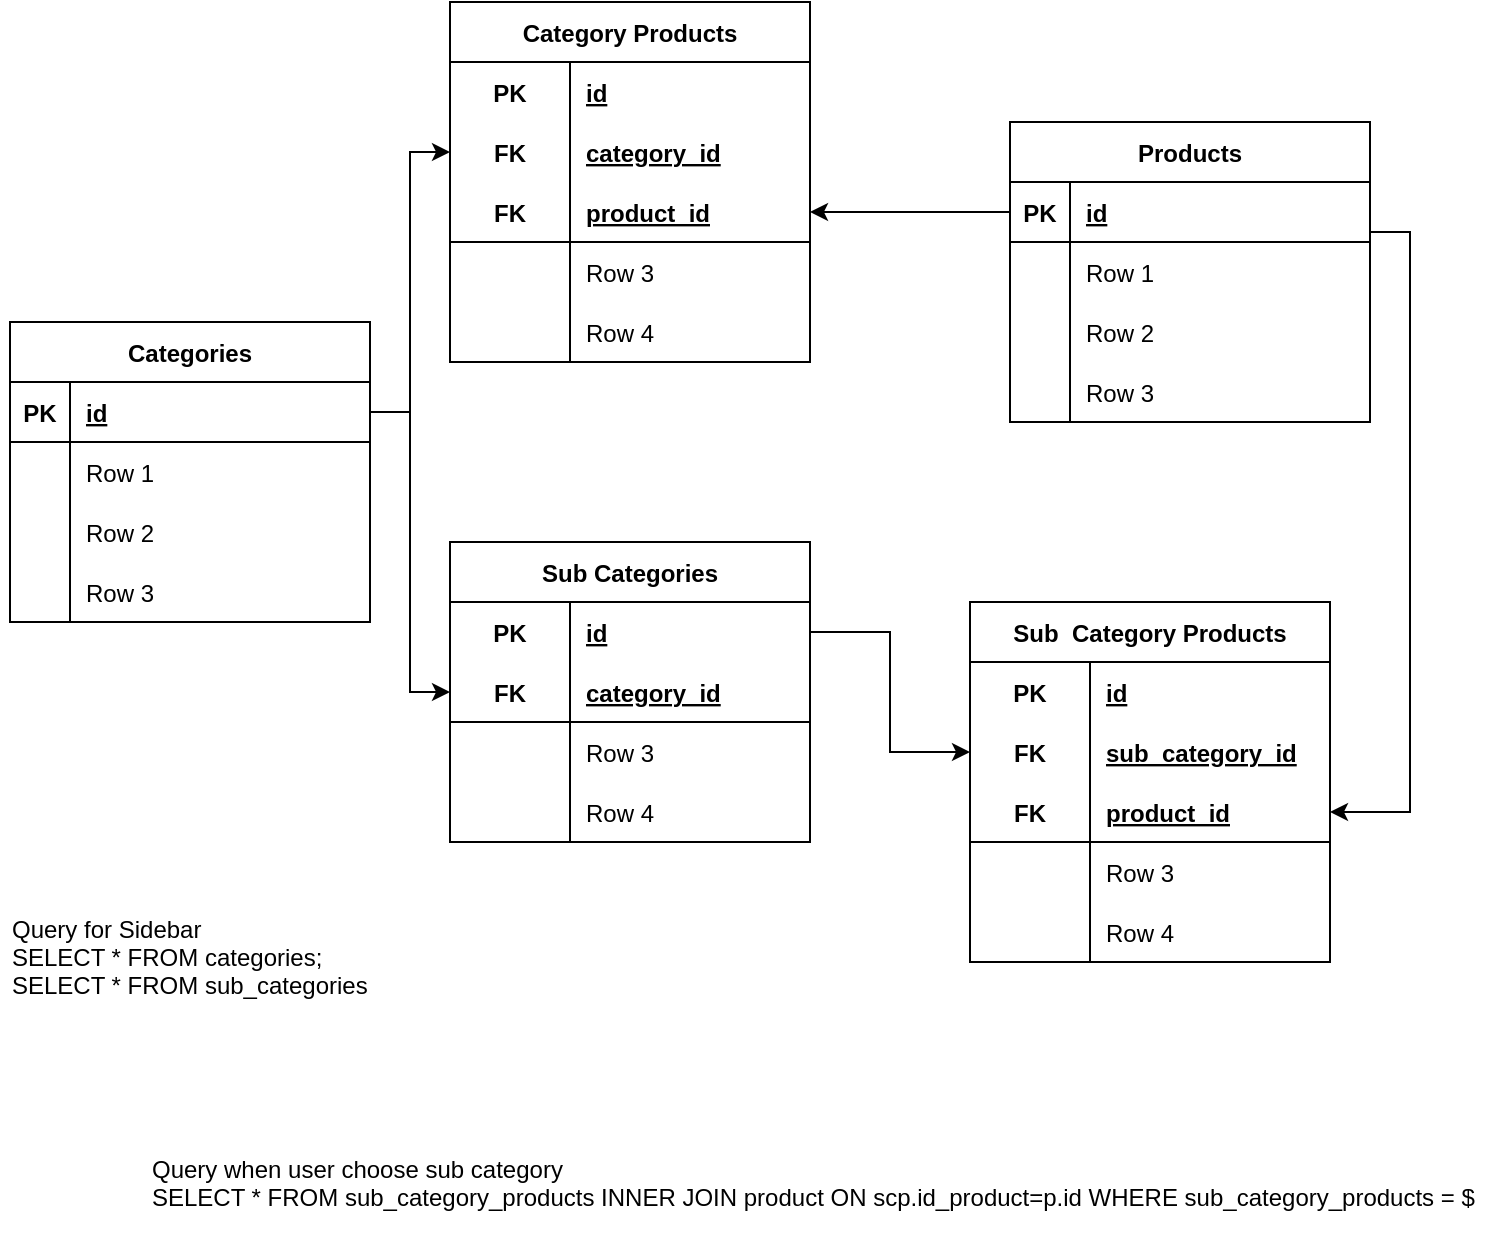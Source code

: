 <mxfile version="20.7.4" type="device"><diagram id="BdJibyrzbR2VFJq5c0Pj" name="Page-1"><mxGraphModel dx="1687" dy="1040" grid="1" gridSize="10" guides="1" tooltips="1" connect="1" arrows="1" fold="1" page="1" pageScale="1" pageWidth="850" pageHeight="1100" math="0" shadow="0"><root><mxCell id="0"/><mxCell id="1" parent="0"/><mxCell id="4BMxJDADyfIE_PiXZDLy-1" value="Categories" style="shape=table;startSize=30;container=1;collapsible=1;childLayout=tableLayout;fixedRows=1;rowLines=0;fontStyle=1;align=center;resizeLast=1;" vertex="1" parent="1"><mxGeometry x="53" y="300" width="180" height="150" as="geometry"/></mxCell><mxCell id="4BMxJDADyfIE_PiXZDLy-2" value="" style="shape=tableRow;horizontal=0;startSize=0;swimlaneHead=0;swimlaneBody=0;fillColor=none;collapsible=0;dropTarget=0;points=[[0,0.5],[1,0.5]];portConstraint=eastwest;top=0;left=0;right=0;bottom=1;" vertex="1" parent="4BMxJDADyfIE_PiXZDLy-1"><mxGeometry y="30" width="180" height="30" as="geometry"/></mxCell><mxCell id="4BMxJDADyfIE_PiXZDLy-3" value="PK" style="shape=partialRectangle;connectable=0;fillColor=none;top=0;left=0;bottom=0;right=0;fontStyle=1;overflow=hidden;" vertex="1" parent="4BMxJDADyfIE_PiXZDLy-2"><mxGeometry width="30" height="30" as="geometry"><mxRectangle width="30" height="30" as="alternateBounds"/></mxGeometry></mxCell><mxCell id="4BMxJDADyfIE_PiXZDLy-4" value="id" style="shape=partialRectangle;connectable=0;fillColor=none;top=0;left=0;bottom=0;right=0;align=left;spacingLeft=6;fontStyle=5;overflow=hidden;" vertex="1" parent="4BMxJDADyfIE_PiXZDLy-2"><mxGeometry x="30" width="150" height="30" as="geometry"><mxRectangle width="150" height="30" as="alternateBounds"/></mxGeometry></mxCell><mxCell id="4BMxJDADyfIE_PiXZDLy-5" value="" style="shape=tableRow;horizontal=0;startSize=0;swimlaneHead=0;swimlaneBody=0;fillColor=none;collapsible=0;dropTarget=0;points=[[0,0.5],[1,0.5]];portConstraint=eastwest;top=0;left=0;right=0;bottom=0;" vertex="1" parent="4BMxJDADyfIE_PiXZDLy-1"><mxGeometry y="60" width="180" height="30" as="geometry"/></mxCell><mxCell id="4BMxJDADyfIE_PiXZDLy-6" value="" style="shape=partialRectangle;connectable=0;fillColor=none;top=0;left=0;bottom=0;right=0;editable=1;overflow=hidden;" vertex="1" parent="4BMxJDADyfIE_PiXZDLy-5"><mxGeometry width="30" height="30" as="geometry"><mxRectangle width="30" height="30" as="alternateBounds"/></mxGeometry></mxCell><mxCell id="4BMxJDADyfIE_PiXZDLy-7" value="Row 1" style="shape=partialRectangle;connectable=0;fillColor=none;top=0;left=0;bottom=0;right=0;align=left;spacingLeft=6;overflow=hidden;" vertex="1" parent="4BMxJDADyfIE_PiXZDLy-5"><mxGeometry x="30" width="150" height="30" as="geometry"><mxRectangle width="150" height="30" as="alternateBounds"/></mxGeometry></mxCell><mxCell id="4BMxJDADyfIE_PiXZDLy-8" value="" style="shape=tableRow;horizontal=0;startSize=0;swimlaneHead=0;swimlaneBody=0;fillColor=none;collapsible=0;dropTarget=0;points=[[0,0.5],[1,0.5]];portConstraint=eastwest;top=0;left=0;right=0;bottom=0;" vertex="1" parent="4BMxJDADyfIE_PiXZDLy-1"><mxGeometry y="90" width="180" height="30" as="geometry"/></mxCell><mxCell id="4BMxJDADyfIE_PiXZDLy-9" value="" style="shape=partialRectangle;connectable=0;fillColor=none;top=0;left=0;bottom=0;right=0;editable=1;overflow=hidden;" vertex="1" parent="4BMxJDADyfIE_PiXZDLy-8"><mxGeometry width="30" height="30" as="geometry"><mxRectangle width="30" height="30" as="alternateBounds"/></mxGeometry></mxCell><mxCell id="4BMxJDADyfIE_PiXZDLy-10" value="Row 2" style="shape=partialRectangle;connectable=0;fillColor=none;top=0;left=0;bottom=0;right=0;align=left;spacingLeft=6;overflow=hidden;" vertex="1" parent="4BMxJDADyfIE_PiXZDLy-8"><mxGeometry x="30" width="150" height="30" as="geometry"><mxRectangle width="150" height="30" as="alternateBounds"/></mxGeometry></mxCell><mxCell id="4BMxJDADyfIE_PiXZDLy-11" value="" style="shape=tableRow;horizontal=0;startSize=0;swimlaneHead=0;swimlaneBody=0;fillColor=none;collapsible=0;dropTarget=0;points=[[0,0.5],[1,0.5]];portConstraint=eastwest;top=0;left=0;right=0;bottom=0;" vertex="1" parent="4BMxJDADyfIE_PiXZDLy-1"><mxGeometry y="120" width="180" height="30" as="geometry"/></mxCell><mxCell id="4BMxJDADyfIE_PiXZDLy-12" value="" style="shape=partialRectangle;connectable=0;fillColor=none;top=0;left=0;bottom=0;right=0;editable=1;overflow=hidden;" vertex="1" parent="4BMxJDADyfIE_PiXZDLy-11"><mxGeometry width="30" height="30" as="geometry"><mxRectangle width="30" height="30" as="alternateBounds"/></mxGeometry></mxCell><mxCell id="4BMxJDADyfIE_PiXZDLy-13" value="Row 3" style="shape=partialRectangle;connectable=0;fillColor=none;top=0;left=0;bottom=0;right=0;align=left;spacingLeft=6;overflow=hidden;" vertex="1" parent="4BMxJDADyfIE_PiXZDLy-11"><mxGeometry x="30" width="150" height="30" as="geometry"><mxRectangle width="150" height="30" as="alternateBounds"/></mxGeometry></mxCell><mxCell id="4BMxJDADyfIE_PiXZDLy-14" value="Sub Categories" style="shape=table;startSize=30;container=1;collapsible=1;childLayout=tableLayout;fixedRows=1;rowLines=0;fontStyle=1;align=center;resizeLast=1;" vertex="1" parent="1"><mxGeometry x="273" y="410" width="180" height="150" as="geometry"/></mxCell><mxCell id="4BMxJDADyfIE_PiXZDLy-15" value="" style="shape=tableRow;horizontal=0;startSize=0;swimlaneHead=0;swimlaneBody=0;fillColor=none;collapsible=0;dropTarget=0;points=[[0,0.5],[1,0.5]];portConstraint=eastwest;top=0;left=0;right=0;bottom=0;" vertex="1" parent="4BMxJDADyfIE_PiXZDLy-14"><mxGeometry y="30" width="180" height="30" as="geometry"/></mxCell><mxCell id="4BMxJDADyfIE_PiXZDLy-16" value="PK" style="shape=partialRectangle;connectable=0;fillColor=none;top=0;left=0;bottom=0;right=0;fontStyle=1;overflow=hidden;" vertex="1" parent="4BMxJDADyfIE_PiXZDLy-15"><mxGeometry width="60" height="30" as="geometry"><mxRectangle width="60" height="30" as="alternateBounds"/></mxGeometry></mxCell><mxCell id="4BMxJDADyfIE_PiXZDLy-17" value="id" style="shape=partialRectangle;connectable=0;fillColor=none;top=0;left=0;bottom=0;right=0;align=left;spacingLeft=6;fontStyle=5;overflow=hidden;" vertex="1" parent="4BMxJDADyfIE_PiXZDLy-15"><mxGeometry x="60" width="120" height="30" as="geometry"><mxRectangle width="120" height="30" as="alternateBounds"/></mxGeometry></mxCell><mxCell id="4BMxJDADyfIE_PiXZDLy-18" value="" style="shape=tableRow;horizontal=0;startSize=0;swimlaneHead=0;swimlaneBody=0;fillColor=none;collapsible=0;dropTarget=0;points=[[0,0.5],[1,0.5]];portConstraint=eastwest;top=0;left=0;right=0;bottom=1;" vertex="1" parent="4BMxJDADyfIE_PiXZDLy-14"><mxGeometry y="60" width="180" height="30" as="geometry"/></mxCell><mxCell id="4BMxJDADyfIE_PiXZDLy-19" value="FK" style="shape=partialRectangle;connectable=0;fillColor=none;top=0;left=0;bottom=0;right=0;fontStyle=1;overflow=hidden;" vertex="1" parent="4BMxJDADyfIE_PiXZDLy-18"><mxGeometry width="60" height="30" as="geometry"><mxRectangle width="60" height="30" as="alternateBounds"/></mxGeometry></mxCell><mxCell id="4BMxJDADyfIE_PiXZDLy-20" value="category_id" style="shape=partialRectangle;connectable=0;fillColor=none;top=0;left=0;bottom=0;right=0;align=left;spacingLeft=6;fontStyle=5;overflow=hidden;" vertex="1" parent="4BMxJDADyfIE_PiXZDLy-18"><mxGeometry x="60" width="120" height="30" as="geometry"><mxRectangle width="120" height="30" as="alternateBounds"/></mxGeometry></mxCell><mxCell id="4BMxJDADyfIE_PiXZDLy-21" value="" style="shape=tableRow;horizontal=0;startSize=0;swimlaneHead=0;swimlaneBody=0;fillColor=none;collapsible=0;dropTarget=0;points=[[0,0.5],[1,0.5]];portConstraint=eastwest;top=0;left=0;right=0;bottom=0;" vertex="1" parent="4BMxJDADyfIE_PiXZDLy-14"><mxGeometry y="90" width="180" height="30" as="geometry"/></mxCell><mxCell id="4BMxJDADyfIE_PiXZDLy-22" value="" style="shape=partialRectangle;connectable=0;fillColor=none;top=0;left=0;bottom=0;right=0;editable=1;overflow=hidden;" vertex="1" parent="4BMxJDADyfIE_PiXZDLy-21"><mxGeometry width="60" height="30" as="geometry"><mxRectangle width="60" height="30" as="alternateBounds"/></mxGeometry></mxCell><mxCell id="4BMxJDADyfIE_PiXZDLy-23" value="Row 3" style="shape=partialRectangle;connectable=0;fillColor=none;top=0;left=0;bottom=0;right=0;align=left;spacingLeft=6;overflow=hidden;" vertex="1" parent="4BMxJDADyfIE_PiXZDLy-21"><mxGeometry x="60" width="120" height="30" as="geometry"><mxRectangle width="120" height="30" as="alternateBounds"/></mxGeometry></mxCell><mxCell id="4BMxJDADyfIE_PiXZDLy-24" value="" style="shape=tableRow;horizontal=0;startSize=0;swimlaneHead=0;swimlaneBody=0;fillColor=none;collapsible=0;dropTarget=0;points=[[0,0.5],[1,0.5]];portConstraint=eastwest;top=0;left=0;right=0;bottom=0;" vertex="1" parent="4BMxJDADyfIE_PiXZDLy-14"><mxGeometry y="120" width="180" height="30" as="geometry"/></mxCell><mxCell id="4BMxJDADyfIE_PiXZDLy-25" value="" style="shape=partialRectangle;connectable=0;fillColor=none;top=0;left=0;bottom=0;right=0;editable=1;overflow=hidden;" vertex="1" parent="4BMxJDADyfIE_PiXZDLy-24"><mxGeometry width="60" height="30" as="geometry"><mxRectangle width="60" height="30" as="alternateBounds"/></mxGeometry></mxCell><mxCell id="4BMxJDADyfIE_PiXZDLy-26" value="Row 4" style="shape=partialRectangle;connectable=0;fillColor=none;top=0;left=0;bottom=0;right=0;align=left;spacingLeft=6;overflow=hidden;" vertex="1" parent="4BMxJDADyfIE_PiXZDLy-24"><mxGeometry x="60" width="120" height="30" as="geometry"><mxRectangle width="120" height="30" as="alternateBounds"/></mxGeometry></mxCell><mxCell id="4BMxJDADyfIE_PiXZDLy-27" style="edgeStyle=orthogonalEdgeStyle;rounded=0;orthogonalLoop=1;jettySize=auto;html=1;entryX=0;entryY=0.5;entryDx=0;entryDy=0;" edge="1" parent="1" source="4BMxJDADyfIE_PiXZDLy-2" target="4BMxJDADyfIE_PiXZDLy-18"><mxGeometry relative="1" as="geometry"/></mxCell><mxCell id="4BMxJDADyfIE_PiXZDLy-42" value="Category Products" style="shape=table;startSize=30;container=1;collapsible=1;childLayout=tableLayout;fixedRows=1;rowLines=0;fontStyle=1;align=center;resizeLast=1;" vertex="1" parent="1"><mxGeometry x="273" y="140" width="180" height="180" as="geometry"/></mxCell><mxCell id="4BMxJDADyfIE_PiXZDLy-43" value="" style="shape=tableRow;horizontal=0;startSize=0;swimlaneHead=0;swimlaneBody=0;fillColor=none;collapsible=0;dropTarget=0;points=[[0,0.5],[1,0.5]];portConstraint=eastwest;top=0;left=0;right=0;bottom=0;" vertex="1" parent="4BMxJDADyfIE_PiXZDLy-42"><mxGeometry y="30" width="180" height="30" as="geometry"/></mxCell><mxCell id="4BMxJDADyfIE_PiXZDLy-44" value="PK" style="shape=partialRectangle;connectable=0;fillColor=none;top=0;left=0;bottom=0;right=0;fontStyle=1;overflow=hidden;" vertex="1" parent="4BMxJDADyfIE_PiXZDLy-43"><mxGeometry width="60" height="30" as="geometry"><mxRectangle width="60" height="30" as="alternateBounds"/></mxGeometry></mxCell><mxCell id="4BMxJDADyfIE_PiXZDLy-45" value="id" style="shape=partialRectangle;connectable=0;fillColor=none;top=0;left=0;bottom=0;right=0;align=left;spacingLeft=6;fontStyle=5;overflow=hidden;" vertex="1" parent="4BMxJDADyfIE_PiXZDLy-43"><mxGeometry x="60" width="120" height="30" as="geometry"><mxRectangle width="120" height="30" as="alternateBounds"/></mxGeometry></mxCell><mxCell id="4BMxJDADyfIE_PiXZDLy-87" value="" style="shape=tableRow;horizontal=0;startSize=0;swimlaneHead=0;swimlaneBody=0;fillColor=none;collapsible=0;dropTarget=0;points=[[0,0.5],[1,0.5]];portConstraint=eastwest;top=0;left=0;right=0;bottom=0;" vertex="1" parent="4BMxJDADyfIE_PiXZDLy-42"><mxGeometry y="60" width="180" height="30" as="geometry"/></mxCell><mxCell id="4BMxJDADyfIE_PiXZDLy-88" value="FK" style="shape=partialRectangle;connectable=0;fillColor=none;top=0;left=0;bottom=0;right=0;fontStyle=1;overflow=hidden;" vertex="1" parent="4BMxJDADyfIE_PiXZDLy-87"><mxGeometry width="60" height="30" as="geometry"><mxRectangle width="60" height="30" as="alternateBounds"/></mxGeometry></mxCell><mxCell id="4BMxJDADyfIE_PiXZDLy-89" value="category_id" style="shape=partialRectangle;connectable=0;fillColor=none;top=0;left=0;bottom=0;right=0;align=left;spacingLeft=6;fontStyle=5;overflow=hidden;" vertex="1" parent="4BMxJDADyfIE_PiXZDLy-87"><mxGeometry x="60" width="120" height="30" as="geometry"><mxRectangle width="120" height="30" as="alternateBounds"/></mxGeometry></mxCell><mxCell id="4BMxJDADyfIE_PiXZDLy-46" value="" style="shape=tableRow;horizontal=0;startSize=0;swimlaneHead=0;swimlaneBody=0;fillColor=none;collapsible=0;dropTarget=0;points=[[0,0.5],[1,0.5]];portConstraint=eastwest;top=0;left=0;right=0;bottom=1;" vertex="1" parent="4BMxJDADyfIE_PiXZDLy-42"><mxGeometry y="90" width="180" height="30" as="geometry"/></mxCell><mxCell id="4BMxJDADyfIE_PiXZDLy-47" value="FK" style="shape=partialRectangle;connectable=0;fillColor=none;top=0;left=0;bottom=0;right=0;fontStyle=1;overflow=hidden;" vertex="1" parent="4BMxJDADyfIE_PiXZDLy-46"><mxGeometry width="60" height="30" as="geometry"><mxRectangle width="60" height="30" as="alternateBounds"/></mxGeometry></mxCell><mxCell id="4BMxJDADyfIE_PiXZDLy-48" value="product_id" style="shape=partialRectangle;connectable=0;fillColor=none;top=0;left=0;bottom=0;right=0;align=left;spacingLeft=6;fontStyle=5;overflow=hidden;" vertex="1" parent="4BMxJDADyfIE_PiXZDLy-46"><mxGeometry x="60" width="120" height="30" as="geometry"><mxRectangle width="120" height="30" as="alternateBounds"/></mxGeometry></mxCell><mxCell id="4BMxJDADyfIE_PiXZDLy-49" value="" style="shape=tableRow;horizontal=0;startSize=0;swimlaneHead=0;swimlaneBody=0;fillColor=none;collapsible=0;dropTarget=0;points=[[0,0.5],[1,0.5]];portConstraint=eastwest;top=0;left=0;right=0;bottom=0;" vertex="1" parent="4BMxJDADyfIE_PiXZDLy-42"><mxGeometry y="120" width="180" height="30" as="geometry"/></mxCell><mxCell id="4BMxJDADyfIE_PiXZDLy-50" value="" style="shape=partialRectangle;connectable=0;fillColor=none;top=0;left=0;bottom=0;right=0;editable=1;overflow=hidden;" vertex="1" parent="4BMxJDADyfIE_PiXZDLy-49"><mxGeometry width="60" height="30" as="geometry"><mxRectangle width="60" height="30" as="alternateBounds"/></mxGeometry></mxCell><mxCell id="4BMxJDADyfIE_PiXZDLy-51" value="Row 3" style="shape=partialRectangle;connectable=0;fillColor=none;top=0;left=0;bottom=0;right=0;align=left;spacingLeft=6;overflow=hidden;" vertex="1" parent="4BMxJDADyfIE_PiXZDLy-49"><mxGeometry x="60" width="120" height="30" as="geometry"><mxRectangle width="120" height="30" as="alternateBounds"/></mxGeometry></mxCell><mxCell id="4BMxJDADyfIE_PiXZDLy-52" value="" style="shape=tableRow;horizontal=0;startSize=0;swimlaneHead=0;swimlaneBody=0;fillColor=none;collapsible=0;dropTarget=0;points=[[0,0.5],[1,0.5]];portConstraint=eastwest;top=0;left=0;right=0;bottom=0;" vertex="1" parent="4BMxJDADyfIE_PiXZDLy-42"><mxGeometry y="150" width="180" height="30" as="geometry"/></mxCell><mxCell id="4BMxJDADyfIE_PiXZDLy-53" value="" style="shape=partialRectangle;connectable=0;fillColor=none;top=0;left=0;bottom=0;right=0;editable=1;overflow=hidden;" vertex="1" parent="4BMxJDADyfIE_PiXZDLy-52"><mxGeometry width="60" height="30" as="geometry"><mxRectangle width="60" height="30" as="alternateBounds"/></mxGeometry></mxCell><mxCell id="4BMxJDADyfIE_PiXZDLy-54" value="Row 4" style="shape=partialRectangle;connectable=0;fillColor=none;top=0;left=0;bottom=0;right=0;align=left;spacingLeft=6;overflow=hidden;" vertex="1" parent="4BMxJDADyfIE_PiXZDLy-52"><mxGeometry x="60" width="120" height="30" as="geometry"><mxRectangle width="120" height="30" as="alternateBounds"/></mxGeometry></mxCell><mxCell id="4BMxJDADyfIE_PiXZDLy-55" value="Sub  Category Products" style="shape=table;startSize=30;container=1;collapsible=1;childLayout=tableLayout;fixedRows=1;rowLines=0;fontStyle=1;align=center;resizeLast=1;" vertex="1" parent="1"><mxGeometry x="533" y="440" width="180" height="180" as="geometry"/></mxCell><mxCell id="4BMxJDADyfIE_PiXZDLy-56" value="" style="shape=tableRow;horizontal=0;startSize=0;swimlaneHead=0;swimlaneBody=0;fillColor=none;collapsible=0;dropTarget=0;points=[[0,0.5],[1,0.5]];portConstraint=eastwest;top=0;left=0;right=0;bottom=0;" vertex="1" parent="4BMxJDADyfIE_PiXZDLy-55"><mxGeometry y="30" width="180" height="30" as="geometry"/></mxCell><mxCell id="4BMxJDADyfIE_PiXZDLy-57" value="PK" style="shape=partialRectangle;connectable=0;fillColor=none;top=0;left=0;bottom=0;right=0;fontStyle=1;overflow=hidden;" vertex="1" parent="4BMxJDADyfIE_PiXZDLy-56"><mxGeometry width="60" height="30" as="geometry"><mxRectangle width="60" height="30" as="alternateBounds"/></mxGeometry></mxCell><mxCell id="4BMxJDADyfIE_PiXZDLy-58" value="id" style="shape=partialRectangle;connectable=0;fillColor=none;top=0;left=0;bottom=0;right=0;align=left;spacingLeft=6;fontStyle=5;overflow=hidden;" vertex="1" parent="4BMxJDADyfIE_PiXZDLy-56"><mxGeometry x="60" width="120" height="30" as="geometry"><mxRectangle width="120" height="30" as="alternateBounds"/></mxGeometry></mxCell><mxCell id="4BMxJDADyfIE_PiXZDLy-70" value="" style="shape=tableRow;horizontal=0;startSize=0;swimlaneHead=0;swimlaneBody=0;fillColor=none;collapsible=0;dropTarget=0;points=[[0,0.5],[1,0.5]];portConstraint=eastwest;top=0;left=0;right=0;bottom=0;" vertex="1" parent="4BMxJDADyfIE_PiXZDLy-55"><mxGeometry y="60" width="180" height="30" as="geometry"/></mxCell><mxCell id="4BMxJDADyfIE_PiXZDLy-71" value="FK" style="shape=partialRectangle;connectable=0;fillColor=none;top=0;left=0;bottom=0;right=0;fontStyle=1;overflow=hidden;" vertex="1" parent="4BMxJDADyfIE_PiXZDLy-70"><mxGeometry width="60" height="30" as="geometry"><mxRectangle width="60" height="30" as="alternateBounds"/></mxGeometry></mxCell><mxCell id="4BMxJDADyfIE_PiXZDLy-72" value="sub_category_id" style="shape=partialRectangle;connectable=0;fillColor=none;top=0;left=0;bottom=0;right=0;align=left;spacingLeft=6;fontStyle=5;overflow=hidden;" vertex="1" parent="4BMxJDADyfIE_PiXZDLy-70"><mxGeometry x="60" width="120" height="30" as="geometry"><mxRectangle width="120" height="30" as="alternateBounds"/></mxGeometry></mxCell><mxCell id="4BMxJDADyfIE_PiXZDLy-59" value="" style="shape=tableRow;horizontal=0;startSize=0;swimlaneHead=0;swimlaneBody=0;fillColor=none;collapsible=0;dropTarget=0;points=[[0,0.5],[1,0.5]];portConstraint=eastwest;top=0;left=0;right=0;bottom=1;" vertex="1" parent="4BMxJDADyfIE_PiXZDLy-55"><mxGeometry y="90" width="180" height="30" as="geometry"/></mxCell><mxCell id="4BMxJDADyfIE_PiXZDLy-60" value="FK" style="shape=partialRectangle;connectable=0;fillColor=none;top=0;left=0;bottom=0;right=0;fontStyle=1;overflow=hidden;" vertex="1" parent="4BMxJDADyfIE_PiXZDLy-59"><mxGeometry width="60" height="30" as="geometry"><mxRectangle width="60" height="30" as="alternateBounds"/></mxGeometry></mxCell><mxCell id="4BMxJDADyfIE_PiXZDLy-61" value="product_id" style="shape=partialRectangle;connectable=0;fillColor=none;top=0;left=0;bottom=0;right=0;align=left;spacingLeft=6;fontStyle=5;overflow=hidden;" vertex="1" parent="4BMxJDADyfIE_PiXZDLy-59"><mxGeometry x="60" width="120" height="30" as="geometry"><mxRectangle width="120" height="30" as="alternateBounds"/></mxGeometry></mxCell><mxCell id="4BMxJDADyfIE_PiXZDLy-62" value="" style="shape=tableRow;horizontal=0;startSize=0;swimlaneHead=0;swimlaneBody=0;fillColor=none;collapsible=0;dropTarget=0;points=[[0,0.5],[1,0.5]];portConstraint=eastwest;top=0;left=0;right=0;bottom=0;" vertex="1" parent="4BMxJDADyfIE_PiXZDLy-55"><mxGeometry y="120" width="180" height="30" as="geometry"/></mxCell><mxCell id="4BMxJDADyfIE_PiXZDLy-63" value="" style="shape=partialRectangle;connectable=0;fillColor=none;top=0;left=0;bottom=0;right=0;editable=1;overflow=hidden;" vertex="1" parent="4BMxJDADyfIE_PiXZDLy-62"><mxGeometry width="60" height="30" as="geometry"><mxRectangle width="60" height="30" as="alternateBounds"/></mxGeometry></mxCell><mxCell id="4BMxJDADyfIE_PiXZDLy-64" value="Row 3" style="shape=partialRectangle;connectable=0;fillColor=none;top=0;left=0;bottom=0;right=0;align=left;spacingLeft=6;overflow=hidden;" vertex="1" parent="4BMxJDADyfIE_PiXZDLy-62"><mxGeometry x="60" width="120" height="30" as="geometry"><mxRectangle width="120" height="30" as="alternateBounds"/></mxGeometry></mxCell><mxCell id="4BMxJDADyfIE_PiXZDLy-65" value="" style="shape=tableRow;horizontal=0;startSize=0;swimlaneHead=0;swimlaneBody=0;fillColor=none;collapsible=0;dropTarget=0;points=[[0,0.5],[1,0.5]];portConstraint=eastwest;top=0;left=0;right=0;bottom=0;" vertex="1" parent="4BMxJDADyfIE_PiXZDLy-55"><mxGeometry y="150" width="180" height="30" as="geometry"/></mxCell><mxCell id="4BMxJDADyfIE_PiXZDLy-66" value="" style="shape=partialRectangle;connectable=0;fillColor=none;top=0;left=0;bottom=0;right=0;editable=1;overflow=hidden;" vertex="1" parent="4BMxJDADyfIE_PiXZDLy-65"><mxGeometry width="60" height="30" as="geometry"><mxRectangle width="60" height="30" as="alternateBounds"/></mxGeometry></mxCell><mxCell id="4BMxJDADyfIE_PiXZDLy-67" value="Row 4" style="shape=partialRectangle;connectable=0;fillColor=none;top=0;left=0;bottom=0;right=0;align=left;spacingLeft=6;overflow=hidden;" vertex="1" parent="4BMxJDADyfIE_PiXZDLy-65"><mxGeometry x="60" width="120" height="30" as="geometry"><mxRectangle width="120" height="30" as="alternateBounds"/></mxGeometry></mxCell><mxCell id="4BMxJDADyfIE_PiXZDLy-68" style="edgeStyle=orthogonalEdgeStyle;rounded=0;orthogonalLoop=1;jettySize=auto;html=1;entryX=0;entryY=0.5;entryDx=0;entryDy=0;" edge="1" parent="1" source="4BMxJDADyfIE_PiXZDLy-15" target="4BMxJDADyfIE_PiXZDLy-70"><mxGeometry relative="1" as="geometry"><Array as="points"><mxPoint x="493" y="455"/><mxPoint x="493" y="515"/></Array></mxGeometry></mxCell><mxCell id="4BMxJDADyfIE_PiXZDLy-69" style="edgeStyle=orthogonalEdgeStyle;rounded=0;orthogonalLoop=1;jettySize=auto;html=1;entryX=0;entryY=0.5;entryDx=0;entryDy=0;" edge="1" parent="1" source="4BMxJDADyfIE_PiXZDLy-2" target="4BMxJDADyfIE_PiXZDLy-87"><mxGeometry relative="1" as="geometry"><Array as="points"><mxPoint x="253" y="345"/><mxPoint x="253" y="215"/></Array></mxGeometry></mxCell><mxCell id="4BMxJDADyfIE_PiXZDLy-73" value="Products" style="shape=table;startSize=30;container=1;collapsible=1;childLayout=tableLayout;fixedRows=1;rowLines=0;fontStyle=1;align=center;resizeLast=1;" vertex="1" parent="1"><mxGeometry x="553" y="200" width="180" height="150" as="geometry"/></mxCell><mxCell id="4BMxJDADyfIE_PiXZDLy-74" value="" style="shape=tableRow;horizontal=0;startSize=0;swimlaneHead=0;swimlaneBody=0;fillColor=none;collapsible=0;dropTarget=0;points=[[0,0.5],[1,0.5]];portConstraint=eastwest;top=0;left=0;right=0;bottom=1;" vertex="1" parent="4BMxJDADyfIE_PiXZDLy-73"><mxGeometry y="30" width="180" height="30" as="geometry"/></mxCell><mxCell id="4BMxJDADyfIE_PiXZDLy-75" value="PK" style="shape=partialRectangle;connectable=0;fillColor=none;top=0;left=0;bottom=0;right=0;fontStyle=1;overflow=hidden;" vertex="1" parent="4BMxJDADyfIE_PiXZDLy-74"><mxGeometry width="30" height="30" as="geometry"><mxRectangle width="30" height="30" as="alternateBounds"/></mxGeometry></mxCell><mxCell id="4BMxJDADyfIE_PiXZDLy-76" value="id" style="shape=partialRectangle;connectable=0;fillColor=none;top=0;left=0;bottom=0;right=0;align=left;spacingLeft=6;fontStyle=5;overflow=hidden;" vertex="1" parent="4BMxJDADyfIE_PiXZDLy-74"><mxGeometry x="30" width="150" height="30" as="geometry"><mxRectangle width="150" height="30" as="alternateBounds"/></mxGeometry></mxCell><mxCell id="4BMxJDADyfIE_PiXZDLy-77" value="" style="shape=tableRow;horizontal=0;startSize=0;swimlaneHead=0;swimlaneBody=0;fillColor=none;collapsible=0;dropTarget=0;points=[[0,0.5],[1,0.5]];portConstraint=eastwest;top=0;left=0;right=0;bottom=0;" vertex="1" parent="4BMxJDADyfIE_PiXZDLy-73"><mxGeometry y="60" width="180" height="30" as="geometry"/></mxCell><mxCell id="4BMxJDADyfIE_PiXZDLy-78" value="" style="shape=partialRectangle;connectable=0;fillColor=none;top=0;left=0;bottom=0;right=0;editable=1;overflow=hidden;" vertex="1" parent="4BMxJDADyfIE_PiXZDLy-77"><mxGeometry width="30" height="30" as="geometry"><mxRectangle width="30" height="30" as="alternateBounds"/></mxGeometry></mxCell><mxCell id="4BMxJDADyfIE_PiXZDLy-79" value="Row 1" style="shape=partialRectangle;connectable=0;fillColor=none;top=0;left=0;bottom=0;right=0;align=left;spacingLeft=6;overflow=hidden;" vertex="1" parent="4BMxJDADyfIE_PiXZDLy-77"><mxGeometry x="30" width="150" height="30" as="geometry"><mxRectangle width="150" height="30" as="alternateBounds"/></mxGeometry></mxCell><mxCell id="4BMxJDADyfIE_PiXZDLy-80" value="" style="shape=tableRow;horizontal=0;startSize=0;swimlaneHead=0;swimlaneBody=0;fillColor=none;collapsible=0;dropTarget=0;points=[[0,0.5],[1,0.5]];portConstraint=eastwest;top=0;left=0;right=0;bottom=0;" vertex="1" parent="4BMxJDADyfIE_PiXZDLy-73"><mxGeometry y="90" width="180" height="30" as="geometry"/></mxCell><mxCell id="4BMxJDADyfIE_PiXZDLy-81" value="" style="shape=partialRectangle;connectable=0;fillColor=none;top=0;left=0;bottom=0;right=0;editable=1;overflow=hidden;" vertex="1" parent="4BMxJDADyfIE_PiXZDLy-80"><mxGeometry width="30" height="30" as="geometry"><mxRectangle width="30" height="30" as="alternateBounds"/></mxGeometry></mxCell><mxCell id="4BMxJDADyfIE_PiXZDLy-82" value="Row 2" style="shape=partialRectangle;connectable=0;fillColor=none;top=0;left=0;bottom=0;right=0;align=left;spacingLeft=6;overflow=hidden;" vertex="1" parent="4BMxJDADyfIE_PiXZDLy-80"><mxGeometry x="30" width="150" height="30" as="geometry"><mxRectangle width="150" height="30" as="alternateBounds"/></mxGeometry></mxCell><mxCell id="4BMxJDADyfIE_PiXZDLy-83" value="" style="shape=tableRow;horizontal=0;startSize=0;swimlaneHead=0;swimlaneBody=0;fillColor=none;collapsible=0;dropTarget=0;points=[[0,0.5],[1,0.5]];portConstraint=eastwest;top=0;left=0;right=0;bottom=0;" vertex="1" parent="4BMxJDADyfIE_PiXZDLy-73"><mxGeometry y="120" width="180" height="30" as="geometry"/></mxCell><mxCell id="4BMxJDADyfIE_PiXZDLy-84" value="" style="shape=partialRectangle;connectable=0;fillColor=none;top=0;left=0;bottom=0;right=0;editable=1;overflow=hidden;" vertex="1" parent="4BMxJDADyfIE_PiXZDLy-83"><mxGeometry width="30" height="30" as="geometry"><mxRectangle width="30" height="30" as="alternateBounds"/></mxGeometry></mxCell><mxCell id="4BMxJDADyfIE_PiXZDLy-85" value="Row 3" style="shape=partialRectangle;connectable=0;fillColor=none;top=0;left=0;bottom=0;right=0;align=left;spacingLeft=6;overflow=hidden;" vertex="1" parent="4BMxJDADyfIE_PiXZDLy-83"><mxGeometry x="30" width="150" height="30" as="geometry"><mxRectangle width="150" height="30" as="alternateBounds"/></mxGeometry></mxCell><mxCell id="4BMxJDADyfIE_PiXZDLy-86" style="edgeStyle=orthogonalEdgeStyle;rounded=0;orthogonalLoop=1;jettySize=auto;html=1;entryX=1;entryY=0.5;entryDx=0;entryDy=0;" edge="1" parent="1" source="4BMxJDADyfIE_PiXZDLy-74" target="4BMxJDADyfIE_PiXZDLy-59"><mxGeometry relative="1" as="geometry"><Array as="points"><mxPoint x="753" y="255"/><mxPoint x="753" y="545"/></Array></mxGeometry></mxCell><mxCell id="4BMxJDADyfIE_PiXZDLy-90" style="edgeStyle=orthogonalEdgeStyle;rounded=0;orthogonalLoop=1;jettySize=auto;html=1;entryX=1;entryY=0.5;entryDx=0;entryDy=0;exitX=0;exitY=0.5;exitDx=0;exitDy=0;" edge="1" parent="1" source="4BMxJDADyfIE_PiXZDLy-74" target="4BMxJDADyfIE_PiXZDLy-46"><mxGeometry relative="1" as="geometry"><Array as="points"><mxPoint x="543" y="245"/><mxPoint x="543" y="245"/></Array></mxGeometry></mxCell><mxCell id="4BMxJDADyfIE_PiXZDLy-91" value="Query for Sidebar&#10;SELECT * FROM categories;&#10;SELECT * FROM sub_categories;" style="text;strokeColor=none;fillColor=none;spacingLeft=4;spacingRight=4;overflow=hidden;rotatable=0;points=[[0,0.5],[1,0.5]];portConstraint=eastwest;fontSize=12;" vertex="1" parent="1"><mxGeometry x="48" y="590" width="190" height="65" as="geometry"/></mxCell><mxCell id="4BMxJDADyfIE_PiXZDLy-92" value="Query when user choose sub category&#10;SELECT * FROM sub_category_products INNER JOIN product ON scp.id_product=p.id WHERE sub_category_products = $" style="text;strokeColor=none;fillColor=none;spacingLeft=4;spacingRight=4;overflow=hidden;rotatable=0;points=[[0,0.5],[1,0.5]];portConstraint=eastwest;fontSize=12;" vertex="1" parent="1"><mxGeometry x="118" y="710" width="685" height="50" as="geometry"/></mxCell></root></mxGraphModel></diagram></mxfile>